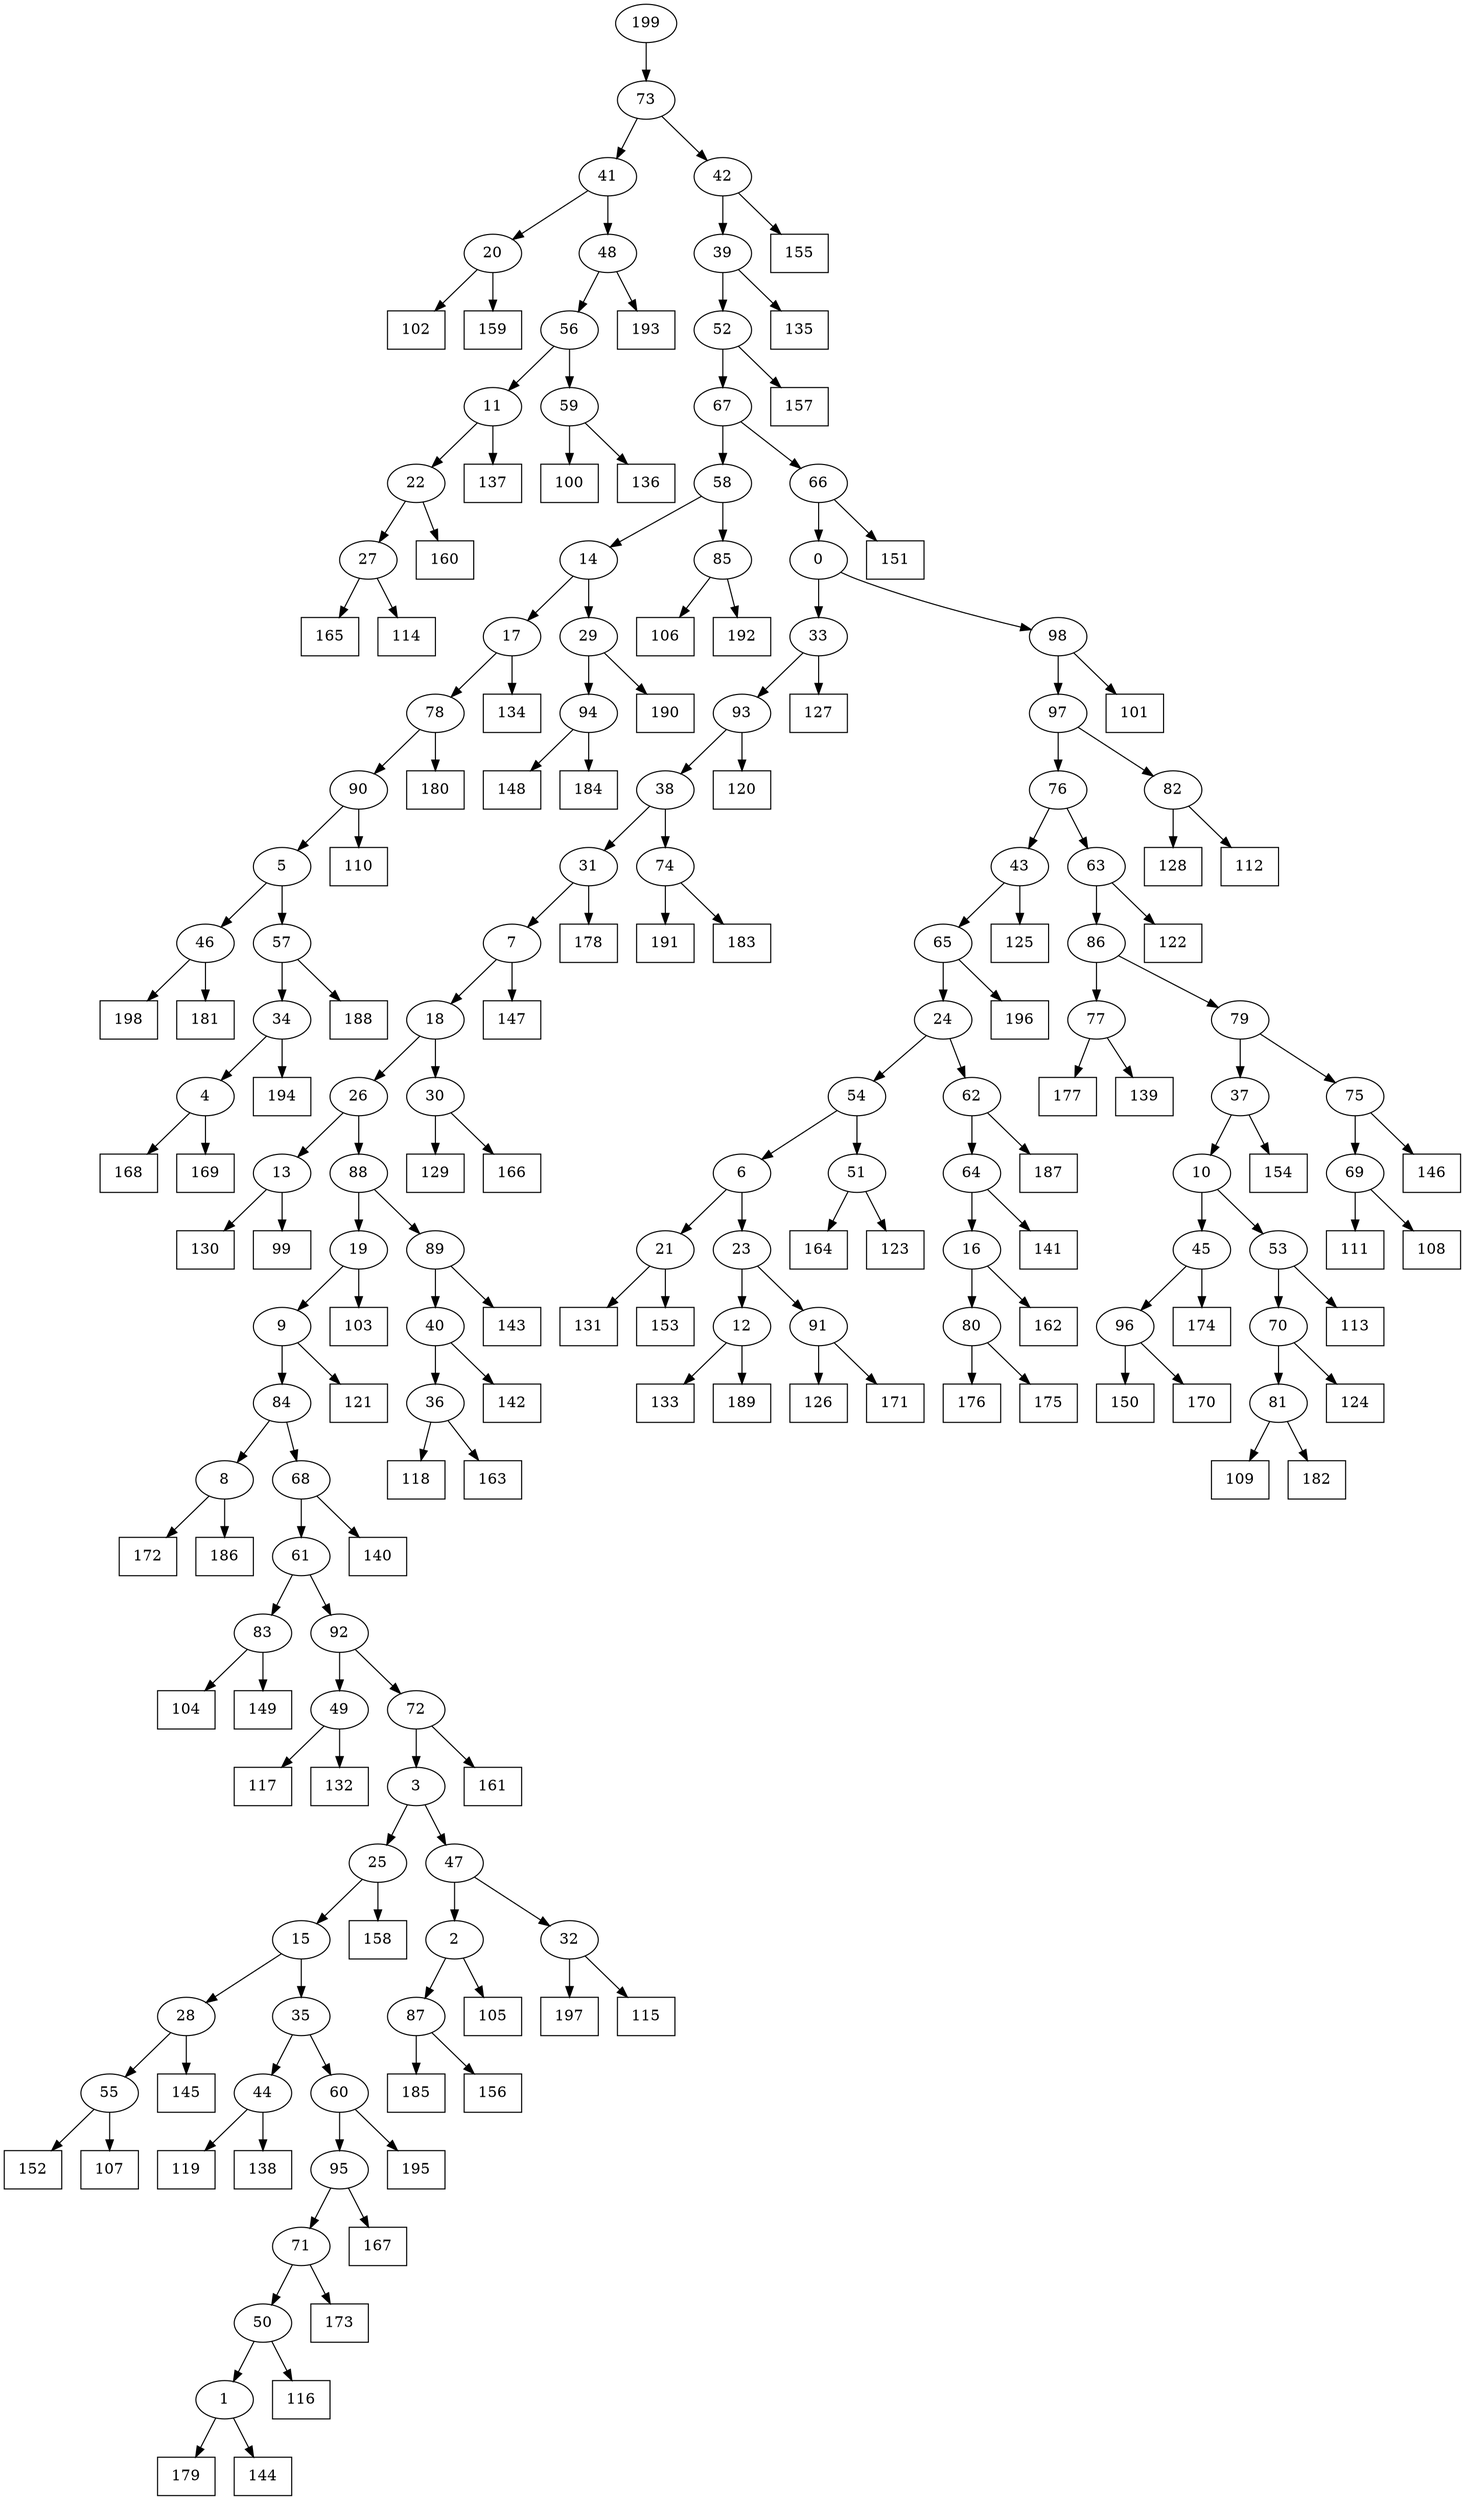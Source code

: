 digraph G {
0[label="0"];
1[label="1"];
2[label="2"];
3[label="3"];
4[label="4"];
5[label="5"];
6[label="6"];
7[label="7"];
8[label="8"];
9[label="9"];
10[label="10"];
11[label="11"];
12[label="12"];
13[label="13"];
14[label="14"];
15[label="15"];
16[label="16"];
17[label="17"];
18[label="18"];
19[label="19"];
20[label="20"];
21[label="21"];
22[label="22"];
23[label="23"];
24[label="24"];
25[label="25"];
26[label="26"];
27[label="27"];
28[label="28"];
29[label="29"];
30[label="30"];
31[label="31"];
32[label="32"];
33[label="33"];
34[label="34"];
35[label="35"];
36[label="36"];
37[label="37"];
38[label="38"];
39[label="39"];
40[label="40"];
41[label="41"];
42[label="42"];
43[label="43"];
44[label="44"];
45[label="45"];
46[label="46"];
47[label="47"];
48[label="48"];
49[label="49"];
50[label="50"];
51[label="51"];
52[label="52"];
53[label="53"];
54[label="54"];
55[label="55"];
56[label="56"];
57[label="57"];
58[label="58"];
59[label="59"];
60[label="60"];
61[label="61"];
62[label="62"];
63[label="63"];
64[label="64"];
65[label="65"];
66[label="66"];
67[label="67"];
68[label="68"];
69[label="69"];
70[label="70"];
71[label="71"];
72[label="72"];
73[label="73"];
74[label="74"];
75[label="75"];
76[label="76"];
77[label="77"];
78[label="78"];
79[label="79"];
80[label="80"];
81[label="81"];
82[label="82"];
83[label="83"];
84[label="84"];
85[label="85"];
86[label="86"];
87[label="87"];
88[label="88"];
89[label="89"];
90[label="90"];
91[label="91"];
92[label="92"];
93[label="93"];
94[label="94"];
95[label="95"];
96[label="96"];
97[label="97"];
98[label="98"];
99[shape=box,label="195"];
100[shape=box,label="191"];
101[shape=box,label="161"];
102[shape=box,label="126"];
103[shape=box,label="143"];
104[shape=box,label="164"];
105[shape=box,label="131"];
106[shape=box,label="153"];
107[shape=box,label="145"];
108[shape=box,label="129"];
109[shape=box,label="151"];
110[shape=box,label="185"];
111[shape=box,label="123"];
112[shape=box,label="118"];
113[shape=box,label="103"];
114[shape=box,label="167"];
115[shape=box,label="119"];
116[shape=box,label="179"];
117[shape=box,label="180"];
118[shape=box,label="144"];
119[shape=box,label="173"];
120[shape=box,label="104"];
121[shape=box,label="168"];
122[shape=box,label="117"];
123[shape=box,label="196"];
124[shape=box,label="133"];
125[shape=box,label="193"];
126[shape=box,label="109"];
127[shape=box,label="176"];
128[shape=box,label="152"];
129[shape=box,label="160"];
130[shape=box,label="190"];
131[shape=box,label="169"];
132[shape=box,label="187"];
133[shape=box,label="106"];
134[shape=box,label="134"];
135[shape=box,label="149"];
136[shape=box,label="162"];
137[shape=box,label="177"];
138[shape=box,label="198"];
139[shape=box,label="183"];
140[shape=box,label="150"];
141[shape=box,label="147"];
142[shape=box,label="189"];
143[shape=box,label="188"];
144[shape=box,label="197"];
145[shape=box,label="128"];
146[shape=box,label="178"];
147[shape=box,label="110"];
148[shape=box,label="137"];
149[shape=box,label="194"];
150[shape=box,label="100"];
151[shape=box,label="139"];
152[shape=box,label="127"];
153[shape=box,label="107"];
154[shape=box,label="142"];
155[shape=box,label="135"];
156[shape=box,label="130"];
157[shape=box,label="155"];
158[shape=box,label="165"];
159[shape=box,label="163"];
160[shape=box,label="136"];
161[shape=box,label="105"];
162[shape=box,label="140"];
163[shape=box,label="116"];
164[shape=box,label="166"];
165[shape=box,label="132"];
166[shape=box,label="148"];
167[shape=box,label="146"];
168[shape=box,label="158"];
169[shape=box,label="156"];
170[shape=box,label="184"];
171[shape=box,label="182"];
172[shape=box,label="114"];
173[shape=box,label="174"];
174[shape=box,label="102"];
175[shape=box,label="125"];
176[shape=box,label="171"];
177[shape=box,label="157"];
178[shape=box,label="170"];
179[shape=box,label="172"];
180[shape=box,label="120"];
181[shape=box,label="124"];
182[shape=box,label="111"];
183[shape=box,label="159"];
184[shape=box,label="112"];
185[shape=box,label="101"];
186[shape=box,label="141"];
187[shape=box,label="113"];
188[shape=box,label="181"];
189[shape=box,label="186"];
190[shape=box,label="175"];
191[shape=box,label="122"];
192[shape=box,label="138"];
193[shape=box,label="108"];
194[shape=box,label="192"];
195[shape=box,label="121"];
196[shape=box,label="154"];
197[shape=box,label="115"];
198[shape=box,label="99"];
199[label="199"];
62->132 ;
51->111 ;
77->137 ;
90->147 ;
57->143 ;
59->160 ;
91->102 ;
87->110 ;
91->176 ;
72->101 ;
81->126 ;
59->150 ;
49->122 ;
32->197 ;
8->189 ;
86->77 ;
56->59 ;
47->32 ;
75->167 ;
7->141 ;
64->16 ;
16->136 ;
81->171 ;
5->46 ;
48->56 ;
27->158 ;
77->151 ;
82->184 ;
32->144 ;
53->70 ;
71->119 ;
36->112 ;
93->38 ;
46->188 ;
79->37 ;
43->65 ;
53->187 ;
38->31 ;
33->93 ;
55->153 ;
4->131 ;
13->198 ;
49->165 ;
22->27 ;
46->138 ;
30->108 ;
20->183 ;
21->106 ;
78->90 ;
1->116 ;
60->99 ;
93->180 ;
63->86 ;
75->69 ;
18->30 ;
21->105 ;
19->113 ;
2->161 ;
83->120 ;
31->7 ;
37->196 ;
40->36 ;
36->159 ;
86->79 ;
92->49 ;
6->23 ;
2->87 ;
37->10 ;
67->58 ;
58->85 ;
80->127 ;
67->66 ;
94->170 ;
28->55 ;
52->177 ;
43->175 ;
23->91 ;
44->115 ;
95->71 ;
90->5 ;
48->125 ;
33->152 ;
58->14 ;
60->95 ;
95->114 ;
78->117 ;
61->83 ;
66->109 ;
50->1 ;
1->118 ;
87->169 ;
54->6 ;
97->76 ;
45->173 ;
11->148 ;
65->123 ;
98->185 ;
70->181 ;
66->0 ;
8->179 ;
18->26 ;
79->75 ;
23->12 ;
12->124 ;
17->78 ;
0->33 ;
76->63 ;
63->191 ;
83->135 ;
25->15 ;
15->28 ;
41->48 ;
98->97 ;
29->94 ;
94->166 ;
70->81 ;
96->140 ;
9->195 ;
71->50 ;
50->163 ;
24->54 ;
73->41 ;
56->11 ;
11->22 ;
85->194 ;
89->103 ;
35->44 ;
44->192 ;
69->193 ;
42->39 ;
39->155 ;
74->100 ;
73->42 ;
42->157 ;
6->21 ;
14->17 ;
17->134 ;
96->178 ;
3->47 ;
47->2 ;
199->73 ;
54->51 ;
51->104 ;
55->128 ;
92->72 ;
72->3 ;
85->133 ;
10->45 ;
45->96 ;
80->190 ;
9->84 ;
84->8 ;
3->25 ;
25->168 ;
7->18 ;
52->67 ;
26->13 ;
13->156 ;
74->139 ;
34->4 ;
69->182 ;
15->35 ;
35->60 ;
76->43 ;
41->20 ;
20->174 ;
0->98 ;
34->149 ;
10->53 ;
40->154 ;
4->121 ;
65->24 ;
24->62 ;
30->164 ;
68->61 ;
61->92 ;
31->146 ;
88->19 ;
19->9 ;
27->172 ;
84->68 ;
68->162 ;
28->107 ;
62->64 ;
64->186 ;
16->80 ;
22->129 ;
5->57 ;
57->34 ;
12->142 ;
26->88 ;
38->74 ;
29->130 ;
39->52 ;
97->82 ;
82->145 ;
14->29 ;
88->89 ;
89->40 ;
}
